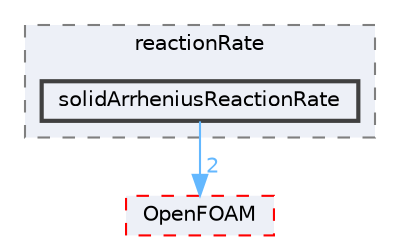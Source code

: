 digraph "src/thermophysicalModels/solidSpecie/reaction/reactionRate/solidArrheniusReactionRate"
{
 // LATEX_PDF_SIZE
  bgcolor="transparent";
  edge [fontname=Helvetica,fontsize=10,labelfontname=Helvetica,labelfontsize=10];
  node [fontname=Helvetica,fontsize=10,shape=box,height=0.2,width=0.4];
  compound=true
  subgraph clusterdir_9b6f739af20fa7216c293267b3b19ae9 {
    graph [ bgcolor="#edf0f7", pencolor="grey50", label="reactionRate", fontname=Helvetica,fontsize=10 style="filled,dashed", URL="dir_9b6f739af20fa7216c293267b3b19ae9.html",tooltip=""]
  dir_adfb2d95fb4761194fe2d0582ecb0b13 [label="solidArrheniusReactionRate", fillcolor="#edf0f7", color="grey25", style="filled,bold", URL="dir_adfb2d95fb4761194fe2d0582ecb0b13.html",tooltip=""];
  }
  dir_c5473ff19b20e6ec4dfe5c310b3778a8 [label="OpenFOAM", fillcolor="#edf0f7", color="red", style="filled,dashed", URL="dir_c5473ff19b20e6ec4dfe5c310b3778a8.html",tooltip=""];
  dir_adfb2d95fb4761194fe2d0582ecb0b13->dir_c5473ff19b20e6ec4dfe5c310b3778a8 [headlabel="2", labeldistance=1.5 headhref="dir_003619_002695.html" href="dir_003619_002695.html" color="steelblue1" fontcolor="steelblue1"];
}
